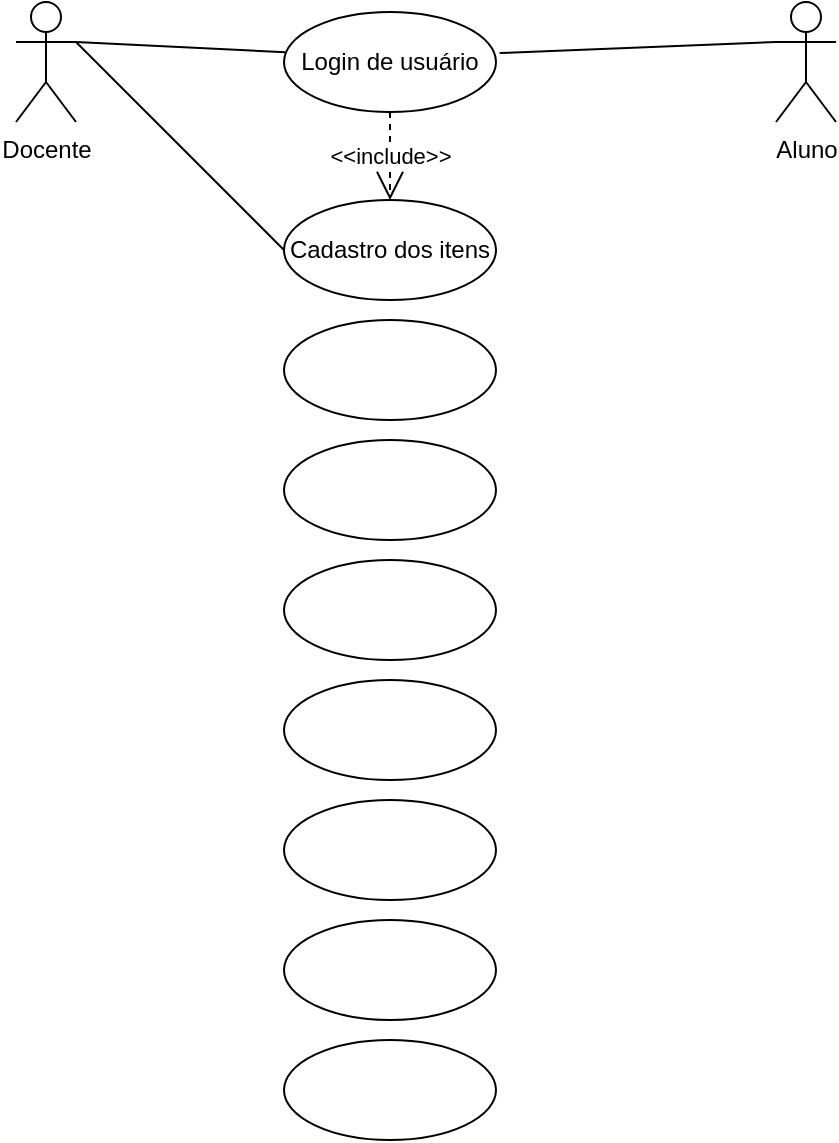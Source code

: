 <mxfile version="27.1.1">
  <diagram name="Página-1" id="B14JYSxBUoS9n0Hpej6M">
    <mxGraphModel dx="780" dy="424" grid="1" gridSize="10" guides="1" tooltips="1" connect="1" arrows="1" fold="1" page="1" pageScale="1" pageWidth="827" pageHeight="1169" math="0" shadow="0">
      <root>
        <mxCell id="0" />
        <mxCell id="1" parent="0" />
        <mxCell id="-8a98OupwYKfR2sjS9-V-54" value="Login de usuário" style="ellipse;whiteSpace=wrap;html=1;" vertex="1" parent="1">
          <mxGeometry x="354" y="20" width="106" height="50" as="geometry" />
        </mxCell>
        <mxCell id="-8a98OupwYKfR2sjS9-V-62" value="Cadastro dos itens" style="ellipse;whiteSpace=wrap;html=1;" vertex="1" parent="1">
          <mxGeometry x="354" y="114" width="106" height="50" as="geometry" />
        </mxCell>
        <mxCell id="-8a98OupwYKfR2sjS9-V-63" value="" style="ellipse;whiteSpace=wrap;html=1;" vertex="1" parent="1">
          <mxGeometry x="354" y="174" width="106" height="50" as="geometry" />
        </mxCell>
        <mxCell id="-8a98OupwYKfR2sjS9-V-64" value="" style="ellipse;whiteSpace=wrap;html=1;" vertex="1" parent="1">
          <mxGeometry x="354" y="234" width="106" height="50" as="geometry" />
        </mxCell>
        <mxCell id="-8a98OupwYKfR2sjS9-V-65" value="" style="ellipse;whiteSpace=wrap;html=1;" vertex="1" parent="1">
          <mxGeometry x="354" y="294" width="106" height="50" as="geometry" />
        </mxCell>
        <mxCell id="-8a98OupwYKfR2sjS9-V-66" value="" style="ellipse;whiteSpace=wrap;html=1;" vertex="1" parent="1">
          <mxGeometry x="354" y="354" width="106" height="50" as="geometry" />
        </mxCell>
        <mxCell id="-8a98OupwYKfR2sjS9-V-67" value="" style="ellipse;whiteSpace=wrap;html=1;" vertex="1" parent="1">
          <mxGeometry x="354" y="414" width="106" height="50" as="geometry" />
        </mxCell>
        <mxCell id="-8a98OupwYKfR2sjS9-V-68" value="" style="ellipse;whiteSpace=wrap;html=1;" vertex="1" parent="1">
          <mxGeometry x="354" y="474" width="106" height="50" as="geometry" />
        </mxCell>
        <mxCell id="-8a98OupwYKfR2sjS9-V-69" value="" style="ellipse;whiteSpace=wrap;html=1;" vertex="1" parent="1">
          <mxGeometry x="354" y="534" width="106" height="50" as="geometry" />
        </mxCell>
        <mxCell id="-8a98OupwYKfR2sjS9-V-70" value="Docente" style="shape=umlActor;verticalLabelPosition=bottom;verticalAlign=top;html=1;outlineConnect=0;" vertex="1" parent="1">
          <mxGeometry x="220" y="15" width="30" height="60" as="geometry" />
        </mxCell>
        <mxCell id="-8a98OupwYKfR2sjS9-V-71" value="Aluno" style="shape=umlActor;verticalLabelPosition=bottom;verticalAlign=top;html=1;outlineConnect=0;" vertex="1" parent="1">
          <mxGeometry x="600" y="15" width="30" height="60" as="geometry" />
        </mxCell>
        <mxCell id="-8a98OupwYKfR2sjS9-V-72" value="" style="endArrow=none;html=1;rounded=0;entryX=0;entryY=0.333;entryDx=0;entryDy=0;entryPerimeter=0;exitX=1.017;exitY=0.411;exitDx=0;exitDy=0;exitPerimeter=0;" edge="1" parent="1" source="-8a98OupwYKfR2sjS9-V-54" target="-8a98OupwYKfR2sjS9-V-71">
          <mxGeometry width="50" height="50" relative="1" as="geometry">
            <mxPoint x="420" y="210" as="sourcePoint" />
            <mxPoint x="470" y="160" as="targetPoint" />
          </mxGeometry>
        </mxCell>
        <mxCell id="-8a98OupwYKfR2sjS9-V-73" value="" style="endArrow=none;html=1;rounded=0;entryX=1;entryY=0.333;entryDx=0;entryDy=0;entryPerimeter=0;exitX=0.006;exitY=0.402;exitDx=0;exitDy=0;exitPerimeter=0;" edge="1" parent="1" source="-8a98OupwYKfR2sjS9-V-54" target="-8a98OupwYKfR2sjS9-V-70">
          <mxGeometry width="50" height="50" relative="1" as="geometry">
            <mxPoint x="420" y="210" as="sourcePoint" />
            <mxPoint x="470" y="160" as="targetPoint" />
          </mxGeometry>
        </mxCell>
        <mxCell id="-8a98OupwYKfR2sjS9-V-74" value="" style="endArrow=none;html=1;rounded=0;entryX=1;entryY=0.333;entryDx=0;entryDy=0;entryPerimeter=0;exitX=0;exitY=0.5;exitDx=0;exitDy=0;" edge="1" parent="1" source="-8a98OupwYKfR2sjS9-V-62" target="-8a98OupwYKfR2sjS9-V-70">
          <mxGeometry width="50" height="50" relative="1" as="geometry">
            <mxPoint x="420" y="210" as="sourcePoint" />
            <mxPoint x="470" y="160" as="targetPoint" />
          </mxGeometry>
        </mxCell>
        <mxCell id="-8a98OupwYKfR2sjS9-V-76" value="&amp;lt;&amp;lt;include&amp;gt;&amp;gt;" style="endArrow=open;endSize=12;dashed=1;html=1;rounded=0;exitX=0.5;exitY=1;exitDx=0;exitDy=0;entryX=0.5;entryY=0;entryDx=0;entryDy=0;" edge="1" parent="1" source="-8a98OupwYKfR2sjS9-V-54" target="-8a98OupwYKfR2sjS9-V-62">
          <mxGeometry width="160" relative="1" as="geometry">
            <mxPoint x="310" y="330" as="sourcePoint" />
            <mxPoint x="470" y="330" as="targetPoint" />
          </mxGeometry>
        </mxCell>
      </root>
    </mxGraphModel>
  </diagram>
</mxfile>
